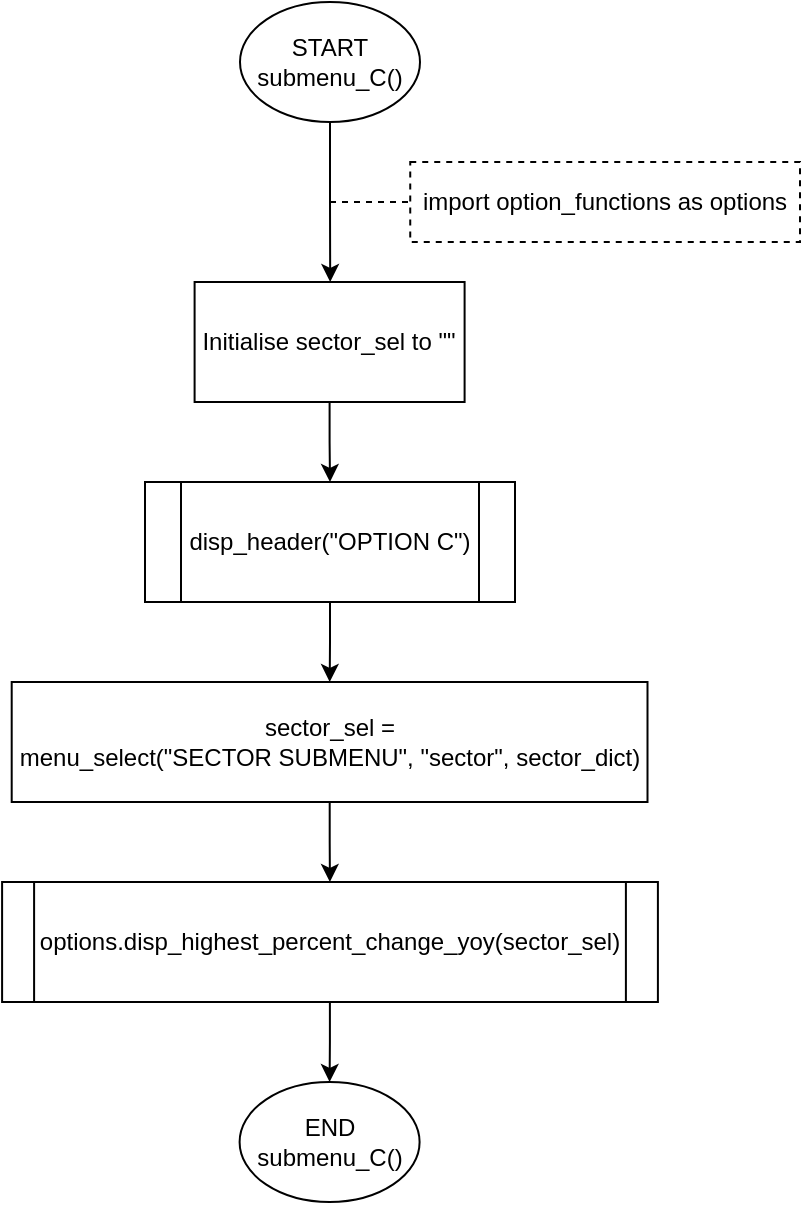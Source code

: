 <mxfile version="20.7.4" type="github">
  <diagram id="X9aSVQ1PUmTDmyYtMbg2" name="Page-1">
    <mxGraphModel dx="616" dy="573" grid="1" gridSize="10" guides="1" tooltips="1" connect="1" arrows="1" fold="1" page="1" pageScale="1" pageWidth="850" pageHeight="1100" math="0" shadow="0">
      <root>
        <mxCell id="0" />
        <mxCell id="1" parent="0" />
        <mxCell id="aGiLWS8U9I25v9T0Fqee-1" value="" style="edgeStyle=orthogonalEdgeStyle;rounded=0;orthogonalLoop=1;jettySize=auto;html=1;" edge="1" parent="1" source="aGiLWS8U9I25v9T0Fqee-2">
          <mxGeometry relative="1" as="geometry">
            <mxPoint x="215.1" y="140" as="targetPoint" />
          </mxGeometry>
        </mxCell>
        <mxCell id="aGiLWS8U9I25v9T0Fqee-2" value="START&lt;br&gt;submenu_C()" style="ellipse;whiteSpace=wrap;html=1;rounded=0;" vertex="1" parent="1">
          <mxGeometry x="170" width="90" height="60" as="geometry" />
        </mxCell>
        <mxCell id="aGiLWS8U9I25v9T0Fqee-3" value="&lt;div&gt;import option_functions as options&lt;/div&gt;" style="rounded=0;whiteSpace=wrap;html=1;glass=0;dashed=1;" vertex="1" parent="1">
          <mxGeometry x="255.12" y="80" width="194.88" height="40" as="geometry" />
        </mxCell>
        <mxCell id="aGiLWS8U9I25v9T0Fqee-4" value="" style="endArrow=none;dashed=1;html=1;rounded=0;strokeColor=default;entryX=0;entryY=0.5;entryDx=0;entryDy=0;" edge="1" parent="1" target="aGiLWS8U9I25v9T0Fqee-3">
          <mxGeometry width="50" height="50" relative="1" as="geometry">
            <mxPoint x="215" y="100.0" as="sourcePoint" />
            <mxPoint x="407.12" y="320" as="targetPoint" />
          </mxGeometry>
        </mxCell>
        <mxCell id="aGiLWS8U9I25v9T0Fqee-11" value="" style="edgeStyle=orthogonalEdgeStyle;rounded=0;orthogonalLoop=1;jettySize=auto;html=1;" edge="1" parent="1" source="aGiLWS8U9I25v9T0Fqee-7" target="aGiLWS8U9I25v9T0Fqee-10">
          <mxGeometry relative="1" as="geometry" />
        </mxCell>
        <mxCell id="aGiLWS8U9I25v9T0Fqee-7" value="sector_sel = &lt;br&gt;menu_select(&quot;SECTOR SUBMENU&quot;, &quot;sector&quot;, sector_dict)" style="rounded=0;whiteSpace=wrap;html=1;" vertex="1" parent="1">
          <mxGeometry x="55.85" y="340" width="317.9" height="60" as="geometry" />
        </mxCell>
        <mxCell id="aGiLWS8U9I25v9T0Fqee-8" value="" style="edgeStyle=orthogonalEdgeStyle;rounded=0;orthogonalLoop=1;jettySize=auto;html=1;" edge="1" parent="1" source="aGiLWS8U9I25v9T0Fqee-9" target="aGiLWS8U9I25v9T0Fqee-7">
          <mxGeometry relative="1" as="geometry" />
        </mxCell>
        <mxCell id="aGiLWS8U9I25v9T0Fqee-9" value="disp_header(&quot;OPTION C&quot;)" style="shape=process;whiteSpace=wrap;html=1;backgroundOutline=1;size=0.095;" vertex="1" parent="1">
          <mxGeometry x="122.5" y="240" width="185" height="60" as="geometry" />
        </mxCell>
        <mxCell id="aGiLWS8U9I25v9T0Fqee-13" value="" style="edgeStyle=orthogonalEdgeStyle;rounded=0;orthogonalLoop=1;jettySize=auto;html=1;" edge="1" parent="1" source="aGiLWS8U9I25v9T0Fqee-10" target="aGiLWS8U9I25v9T0Fqee-12">
          <mxGeometry relative="1" as="geometry" />
        </mxCell>
        <mxCell id="aGiLWS8U9I25v9T0Fqee-10" value="options.disp_highest_percent_change_yoy(sector_sel)" style="shape=process;whiteSpace=wrap;html=1;backgroundOutline=1;size=0.049;" vertex="1" parent="1">
          <mxGeometry x="51.05" y="440" width="327.9" height="60" as="geometry" />
        </mxCell>
        <mxCell id="aGiLWS8U9I25v9T0Fqee-12" value="END&lt;br&gt;submenu_C()" style="ellipse;whiteSpace=wrap;html=1;rounded=0;" vertex="1" parent="1">
          <mxGeometry x="169.8" y="540" width="90" height="60" as="geometry" />
        </mxCell>
        <mxCell id="aGiLWS8U9I25v9T0Fqee-15" value="" style="edgeStyle=orthogonalEdgeStyle;rounded=0;orthogonalLoop=1;jettySize=auto;html=1;" edge="1" parent="1" source="aGiLWS8U9I25v9T0Fqee-14" target="aGiLWS8U9I25v9T0Fqee-9">
          <mxGeometry relative="1" as="geometry" />
        </mxCell>
        <mxCell id="aGiLWS8U9I25v9T0Fqee-14" value="Initialise sector_sel to &quot;&quot;" style="rounded=0;whiteSpace=wrap;html=1;" vertex="1" parent="1">
          <mxGeometry x="147.3" y="140" width="135" height="60" as="geometry" />
        </mxCell>
      </root>
    </mxGraphModel>
  </diagram>
</mxfile>
